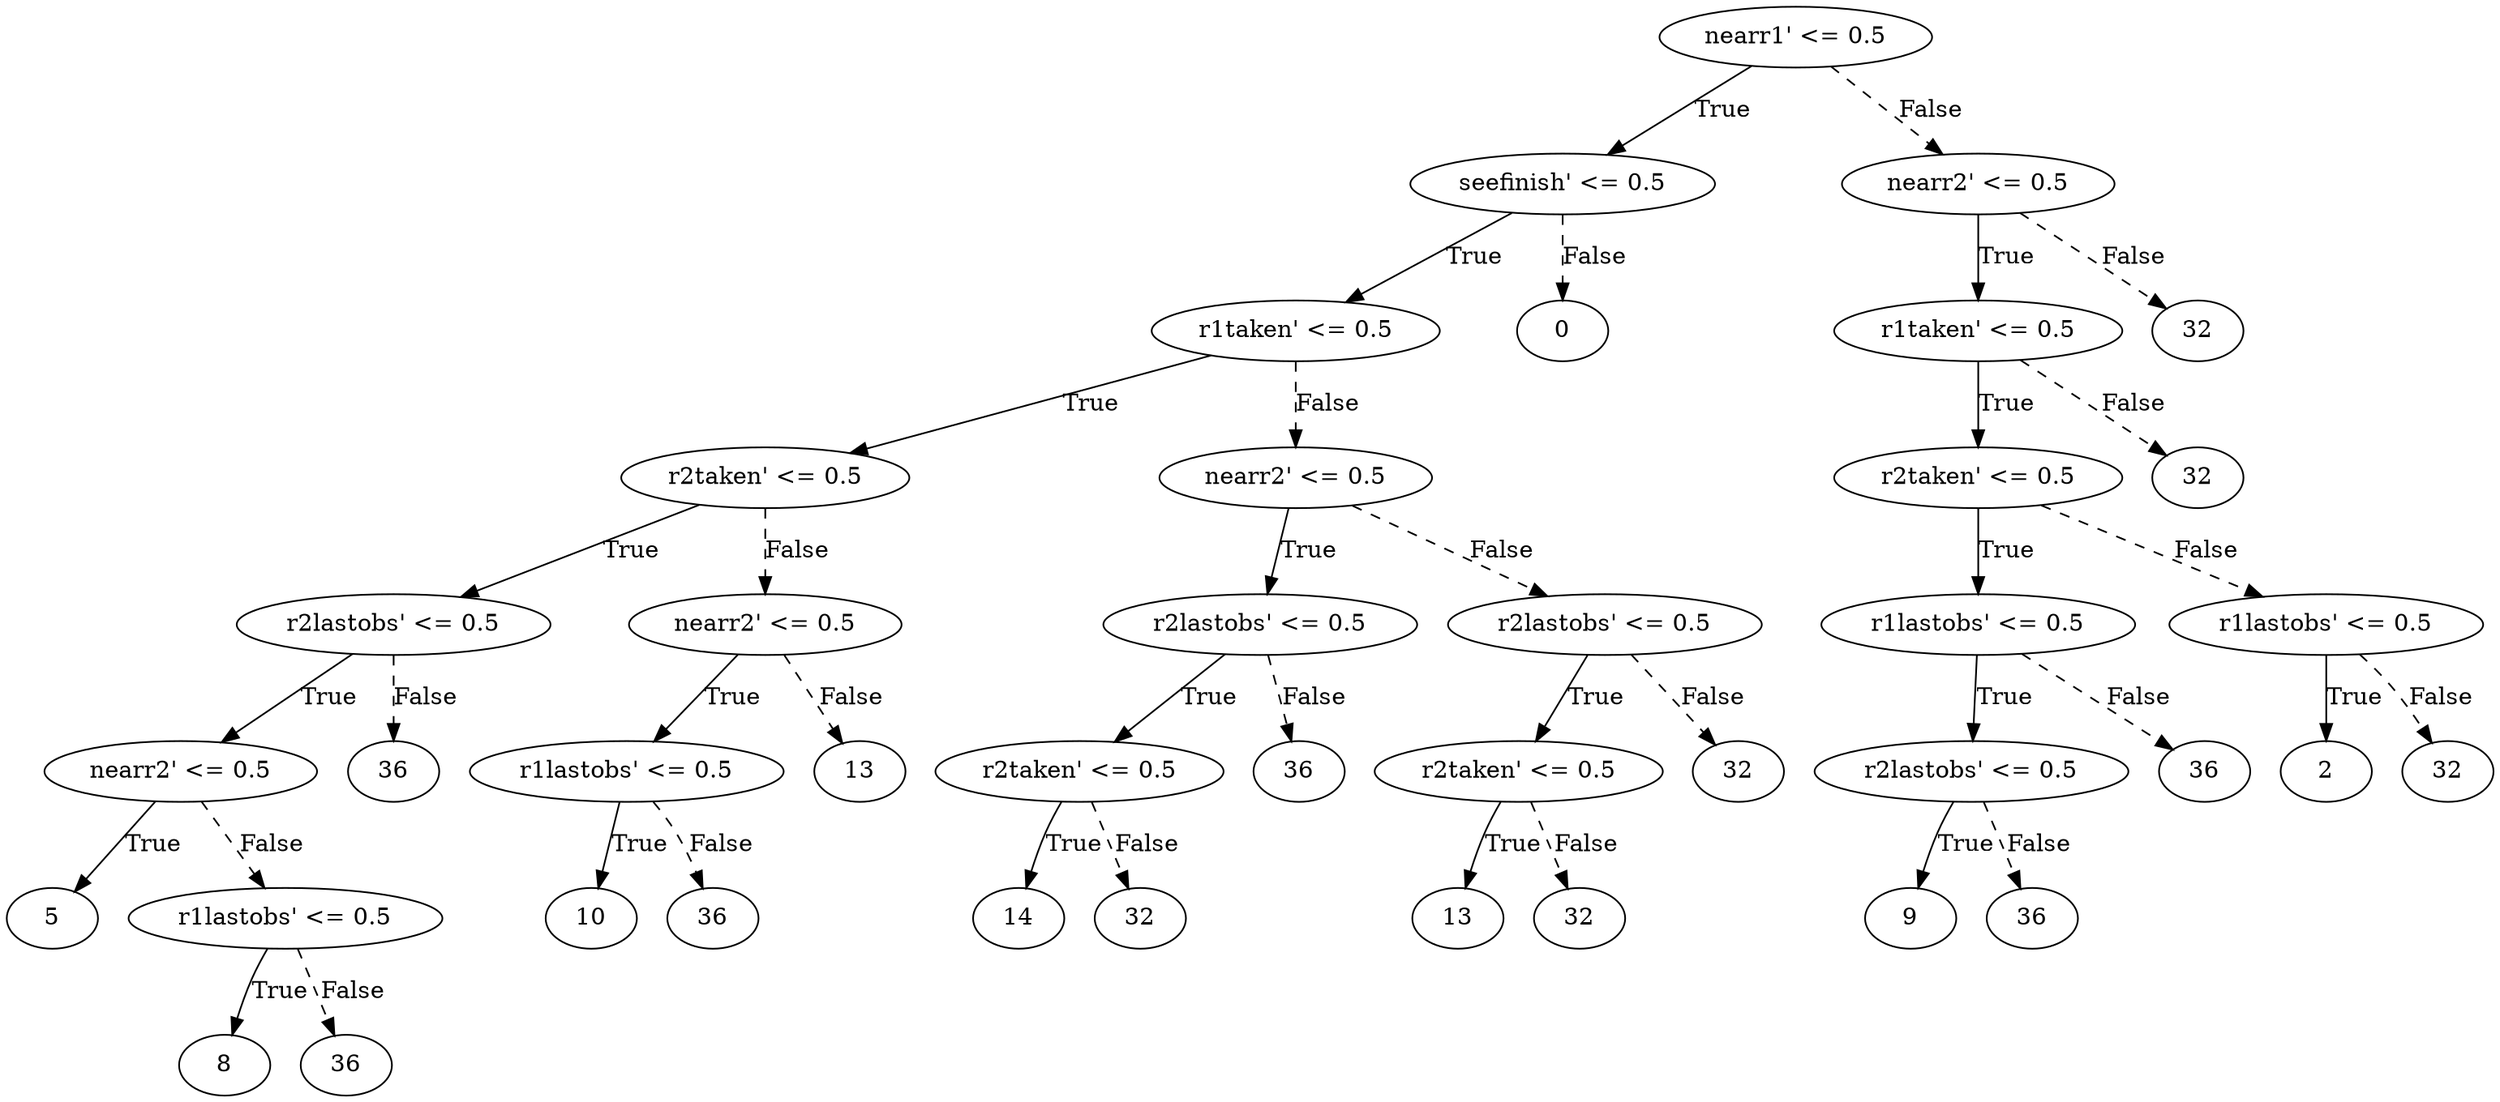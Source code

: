digraph {
0 [label="nearr1' <= 0.5"];
1 [label="seefinish' <= 0.5"];
2 [label="r1taken' <= 0.5"];
3 [label="r2taken' <= 0.5"];
4 [label="r2lastobs' <= 0.5"];
5 [label="nearr2' <= 0.5"];
6 [label="5"];
5 -> 6 [label="True"];
7 [label="r1lastobs' <= 0.5"];
8 [label="8"];
7 -> 8 [label="True"];
9 [label="36"];
7 -> 9 [style="dashed", label="False"];
5 -> 7 [style="dashed", label="False"];
4 -> 5 [label="True"];
10 [label="36"];
4 -> 10 [style="dashed", label="False"];
3 -> 4 [label="True"];
11 [label="nearr2' <= 0.5"];
12 [label="r1lastobs' <= 0.5"];
13 [label="10"];
12 -> 13 [label="True"];
14 [label="36"];
12 -> 14 [style="dashed", label="False"];
11 -> 12 [label="True"];
15 [label="13"];
11 -> 15 [style="dashed", label="False"];
3 -> 11 [style="dashed", label="False"];
2 -> 3 [label="True"];
16 [label="nearr2' <= 0.5"];
17 [label="r2lastobs' <= 0.5"];
18 [label="r2taken' <= 0.5"];
19 [label="14"];
18 -> 19 [label="True"];
20 [label="32"];
18 -> 20 [style="dashed", label="False"];
17 -> 18 [label="True"];
21 [label="36"];
17 -> 21 [style="dashed", label="False"];
16 -> 17 [label="True"];
22 [label="r2lastobs' <= 0.5"];
23 [label="r2taken' <= 0.5"];
24 [label="13"];
23 -> 24 [label="True"];
25 [label="32"];
23 -> 25 [style="dashed", label="False"];
22 -> 23 [label="True"];
26 [label="32"];
22 -> 26 [style="dashed", label="False"];
16 -> 22 [style="dashed", label="False"];
2 -> 16 [style="dashed", label="False"];
1 -> 2 [label="True"];
27 [label="0"];
1 -> 27 [style="dashed", label="False"];
0 -> 1 [label="True"];
28 [label="nearr2' <= 0.5"];
29 [label="r1taken' <= 0.5"];
30 [label="r2taken' <= 0.5"];
31 [label="r1lastobs' <= 0.5"];
32 [label="r2lastobs' <= 0.5"];
33 [label="9"];
32 -> 33 [label="True"];
34 [label="36"];
32 -> 34 [style="dashed", label="False"];
31 -> 32 [label="True"];
35 [label="36"];
31 -> 35 [style="dashed", label="False"];
30 -> 31 [label="True"];
36 [label="r1lastobs' <= 0.5"];
37 [label="2"];
36 -> 37 [label="True"];
38 [label="32"];
36 -> 38 [style="dashed", label="False"];
30 -> 36 [style="dashed", label="False"];
29 -> 30 [label="True"];
39 [label="32"];
29 -> 39 [style="dashed", label="False"];
28 -> 29 [label="True"];
40 [label="32"];
28 -> 40 [style="dashed", label="False"];
0 -> 28 [style="dashed", label="False"];

}